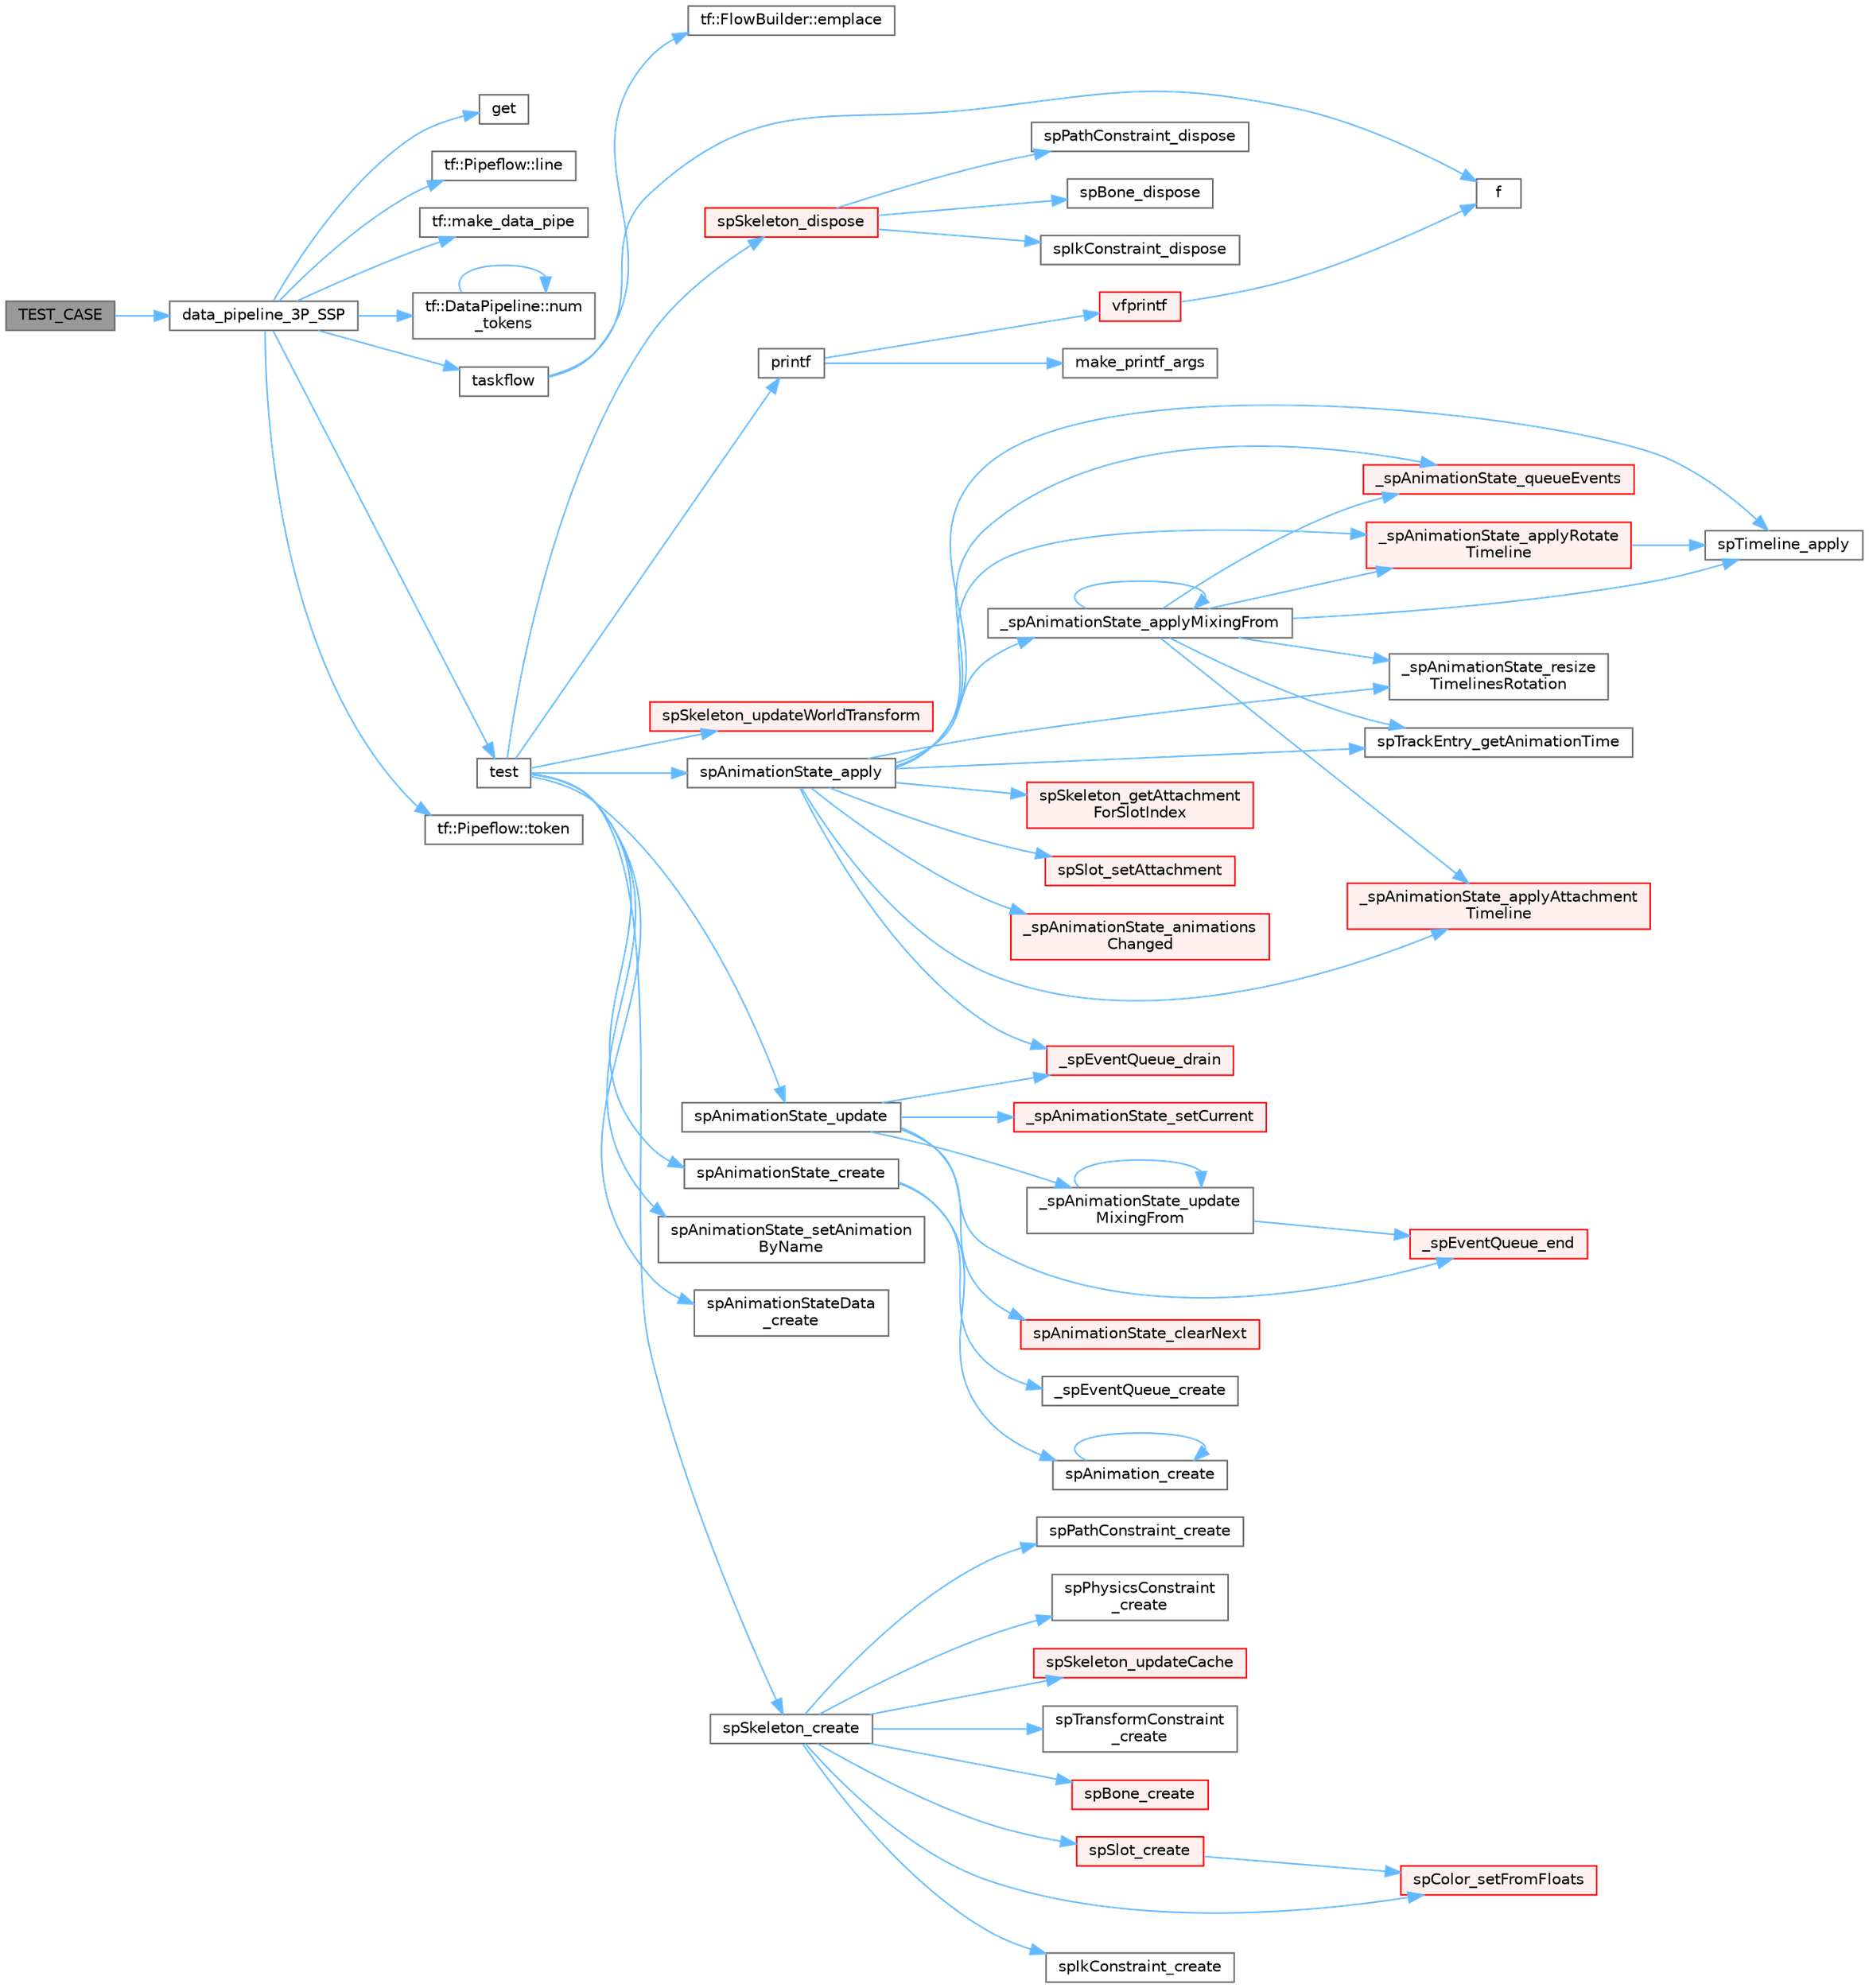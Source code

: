 digraph "TEST_CASE"
{
 // LATEX_PDF_SIZE
  bgcolor="transparent";
  edge [fontname=Helvetica,fontsize=10,labelfontname=Helvetica,labelfontsize=10];
  node [fontname=Helvetica,fontsize=10,shape=box,height=0.2,width=0.4];
  rankdir="LR";
  Node1 [id="Node000001",label="TEST_CASE",height=0.2,width=0.4,color="gray40", fillcolor="grey60", style="filled", fontcolor="black",tooltip=" "];
  Node1 -> Node2 [id="edge65_Node000001_Node000002",color="steelblue1",style="solid",tooltip=" "];
  Node2 [id="Node000002",label="data_pipeline_3P_SSP",height=0.2,width=0.4,color="grey40", fillcolor="white", style="filled",URL="$test__data__pipelines_8cpp.html#aecc143d414cee737f7f8efd80aa0154a",tooltip=" "];
  Node2 -> Node3 [id="edge66_Node000002_Node000003",color="steelblue1",style="solid",tooltip=" "];
  Node3 [id="Node000003",label="get",height=0.2,width=0.4,color="grey40", fillcolor="white", style="filled",URL="$stdlist__overload_8cpp.html#a120a90058439faee14791b33f94c0693",tooltip=" "];
  Node2 -> Node4 [id="edge67_Node000002_Node000004",color="steelblue1",style="solid",tooltip=" "];
  Node4 [id="Node000004",label="tf::Pipeflow::line",height=0.2,width=0.4,color="grey40", fillcolor="white", style="filled",URL="$classtf_1_1_pipeflow.html#afee054e6a99965d4b3e36ff903227e6c",tooltip="queries the line identifier of the present token"];
  Node2 -> Node5 [id="edge68_Node000002_Node000005",color="steelblue1",style="solid",tooltip=" "];
  Node5 [id="Node000005",label="tf::make_data_pipe",height=0.2,width=0.4,color="grey40", fillcolor="white", style="filled",URL="$namespacetf.html#a8975fa5762088789adb0b60f38208309",tooltip="function to construct a data pipe (tf::DataPipe)"];
  Node2 -> Node6 [id="edge69_Node000002_Node000006",color="steelblue1",style="solid",tooltip=" "];
  Node6 [id="Node000006",label="tf::DataPipeline::num\l_tokens",height=0.2,width=0.4,color="grey40", fillcolor="white", style="filled",URL="$classtf_1_1_data_pipeline.html#a2c208032313105d142e2c8cec650acfe",tooltip="queries the number of generated tokens in the pipeline"];
  Node6 -> Node6 [id="edge70_Node000006_Node000006",color="steelblue1",style="solid",tooltip=" "];
  Node2 -> Node7 [id="edge71_Node000002_Node000007",color="steelblue1",style="solid",tooltip=" "];
  Node7 [id="Node000007",label="taskflow",height=0.2,width=0.4,color="grey40", fillcolor="white", style="filled",URL="$sandbox_2jacobi_2taskflow_8cpp.html#a47af48e377b7c0ac855c12acd5b69b1e",tooltip=" "];
  Node7 -> Node8 [id="edge72_Node000007_Node000008",color="steelblue1",style="solid",tooltip=" "];
  Node8 [id="Node000008",label="tf::FlowBuilder::emplace",height=0.2,width=0.4,color="grey40", fillcolor="white", style="filled",URL="$classtf_1_1_flow_builder.html#a60d7a666cab71ecfa3010b2efb0d6b57",tooltip="creates a static task"];
  Node7 -> Node9 [id="edge73_Node000007_Node000009",color="steelblue1",style="solid",tooltip=" "];
  Node9 [id="Node000009",label="f",height=0.2,width=0.4,color="grey40", fillcolor="white", style="filled",URL="$cxx11__tensor__map_8cpp.html#a7f507fea02198f6cb81c86640c7b1a4e",tooltip=" "];
  Node2 -> Node10 [id="edge74_Node000002_Node000010",color="steelblue1",style="solid",tooltip=" "];
  Node10 [id="Node000010",label="test",height=0.2,width=0.4,color="grey40", fillcolor="white", style="filled",URL="$external_2spine-runtimes_2spine-sfml_2c_2example_2main_8cpp.html#aac5f14f710620d78720c06cd063ec0ca",tooltip=" "];
  Node10 -> Node11 [id="edge75_Node000010_Node000011",color="steelblue1",style="solid",tooltip=" "];
  Node11 [id="Node000011",label="printf",height=0.2,width=0.4,color="grey40", fillcolor="white", style="filled",URL="$printf_8h.html#aee3ed3a831f25f07e7be3919fff2203a",tooltip=" "];
  Node11 -> Node12 [id="edge76_Node000011_Node000012",color="steelblue1",style="solid",tooltip=" "];
  Node12 [id="Node000012",label="make_printf_args",height=0.2,width=0.4,color="grey40", fillcolor="white", style="filled",URL="$printf_8h.html#a27dcc0efcda04388971dbea3c875f122",tooltip=" "];
  Node11 -> Node13 [id="edge77_Node000011_Node000013",color="steelblue1",style="solid",tooltip=" "];
  Node13 [id="Node000013",label="vfprintf",height=0.2,width=0.4,color="red", fillcolor="#FFF0F0", style="filled",URL="$printf_8h.html#abb30aad964fc771fb52cf3ad88649df2",tooltip=" "];
  Node13 -> Node9 [id="edge78_Node000013_Node000009",color="steelblue1",style="solid",tooltip=" "];
  Node10 -> Node41 [id="edge79_Node000010_Node000041",color="steelblue1",style="solid",tooltip=" "];
  Node41 [id="Node000041",label="spAnimationState_apply",height=0.2,width=0.4,color="grey40", fillcolor="white", style="filled",URL="$_animation_state_8c.html#a121811397a5e69b5d84b141172a860ad",tooltip=" "];
  Node41 -> Node42 [id="edge80_Node000041_Node000042",color="steelblue1",style="solid",tooltip=" "];
  Node42 [id="Node000042",label="_spAnimationState_animations\lChanged",height=0.2,width=0.4,color="red", fillcolor="#FFF0F0", style="filled",URL="$_animation_state_8c.html#a2e9127da71404d2e7f6715635f59714d",tooltip=" "];
  Node41 -> Node48 [id="edge81_Node000041_Node000048",color="steelblue1",style="solid",tooltip=" "];
  Node48 [id="Node000048",label="_spAnimationState_applyAttachment\lTimeline",height=0.2,width=0.4,color="red", fillcolor="#FFF0F0", style="filled",URL="$_animation_state_8c.html#a552cd264b22c69404ce34e0e773bcaa7",tooltip=" "];
  Node41 -> Node55 [id="edge82_Node000041_Node000055",color="steelblue1",style="solid",tooltip=" "];
  Node55 [id="Node000055",label="_spAnimationState_applyMixingFrom",height=0.2,width=0.4,color="grey40", fillcolor="white", style="filled",URL="$_animation_state_8c.html#ad872d0ff5d38b3ad75d02684ee46e3ef",tooltip=" "];
  Node55 -> Node48 [id="edge83_Node000055_Node000048",color="steelblue1",style="solid",tooltip=" "];
  Node55 -> Node55 [id="edge84_Node000055_Node000055",color="steelblue1",style="solid",tooltip=" "];
  Node55 -> Node56 [id="edge85_Node000055_Node000056",color="steelblue1",style="solid",tooltip=" "];
  Node56 [id="Node000056",label="_spAnimationState_applyRotate\lTimeline",height=0.2,width=0.4,color="red", fillcolor="#FFF0F0", style="filled",URL="$_animation_state_8c.html#a807375db0ba9e1c5a66ba60c03967a16",tooltip=" "];
  Node56 -> Node59 [id="edge86_Node000056_Node000059",color="steelblue1",style="solid",tooltip=" "];
  Node59 [id="Node000059",label="spTimeline_apply",height=0.2,width=0.4,color="grey40", fillcolor="white", style="filled",URL="$_animation_8c.html#a8f8846b1f976e08e2825cd8f2e4fed2a",tooltip=" "];
  Node55 -> Node60 [id="edge87_Node000055_Node000060",color="steelblue1",style="solid",tooltip=" "];
  Node60 [id="Node000060",label="_spAnimationState_queueEvents",height=0.2,width=0.4,color="red", fillcolor="#FFF0F0", style="filled",URL="$_animation_state_8c.html#a03841b3426944328c63e8dc965e5d202",tooltip=" "];
  Node55 -> Node67 [id="edge88_Node000055_Node000067",color="steelblue1",style="solid",tooltip=" "];
  Node67 [id="Node000067",label="_spAnimationState_resize\lTimelinesRotation",height=0.2,width=0.4,color="grey40", fillcolor="white", style="filled",URL="$_animation_state_8c.html#a586eb5371b2ecd094a959fb59981c011",tooltip=" "];
  Node55 -> Node59 [id="edge89_Node000055_Node000059",color="steelblue1",style="solid",tooltip=" "];
  Node55 -> Node68 [id="edge90_Node000055_Node000068",color="steelblue1",style="solid",tooltip=" "];
  Node68 [id="Node000068",label="spTrackEntry_getAnimationTime",height=0.2,width=0.4,color="grey40", fillcolor="white", style="filled",URL="$_animation_state_8c.html#a16e885e6da856346be434e44d94fff4d",tooltip=" "];
  Node41 -> Node56 [id="edge91_Node000041_Node000056",color="steelblue1",style="solid",tooltip=" "];
  Node41 -> Node60 [id="edge92_Node000041_Node000060",color="steelblue1",style="solid",tooltip=" "];
  Node41 -> Node67 [id="edge93_Node000041_Node000067",color="steelblue1",style="solid",tooltip=" "];
  Node41 -> Node69 [id="edge94_Node000041_Node000069",color="steelblue1",style="solid",tooltip=" "];
  Node69 [id="Node000069",label="_spEventQueue_drain",height=0.2,width=0.4,color="red", fillcolor="#FFF0F0", style="filled",URL="$_animation_state_8c.html#a2bb362df65f36453467acd9b360c600d",tooltip=" "];
  Node41 -> Node50 [id="edge95_Node000041_Node000050",color="steelblue1",style="solid",tooltip=" "];
  Node50 [id="Node000050",label="spSkeleton_getAttachment\lForSlotIndex",height=0.2,width=0.4,color="red", fillcolor="#FFF0F0", style="filled",URL="$_skeleton_8c.html#af67b15fea85286452cf9d8741a17b0ed",tooltip=" "];
  Node41 -> Node52 [id="edge96_Node000041_Node000052",color="steelblue1",style="solid",tooltip=" "];
  Node52 [id="Node000052",label="spSlot_setAttachment",height=0.2,width=0.4,color="red", fillcolor="#FFF0F0", style="filled",URL="$_slot_8c.html#a56d5b092e9d5418595813cec61d447cc",tooltip=" "];
  Node41 -> Node59 [id="edge97_Node000041_Node000059",color="steelblue1",style="solid",tooltip=" "];
  Node41 -> Node68 [id="edge98_Node000041_Node000068",color="steelblue1",style="solid",tooltip=" "];
  Node10 -> Node72 [id="edge99_Node000010_Node000072",color="steelblue1",style="solid",tooltip=" "];
  Node72 [id="Node000072",label="spAnimationState_create",height=0.2,width=0.4,color="grey40", fillcolor="white", style="filled",URL="$_animation_state_8c.html#a87beba99c1cc332a37af3d16d15454fd",tooltip=" "];
  Node72 -> Node73 [id="edge100_Node000072_Node000073",color="steelblue1",style="solid",tooltip=" "];
  Node73 [id="Node000073",label="_spEventQueue_create",height=0.2,width=0.4,color="grey40", fillcolor="white", style="filled",URL="$_animation_state_8c.html#a88ef8a5fb0d701a8e462f6963f0592cd",tooltip=" "];
  Node72 -> Node74 [id="edge101_Node000072_Node000074",color="steelblue1",style="solid",tooltip=" "];
  Node74 [id="Node000074",label="spAnimation_create",height=0.2,width=0.4,color="grey40", fillcolor="white", style="filled",URL="$_animation_8c.html#a65727a6d5fed75b3c730b88337a91070",tooltip=" "];
  Node74 -> Node74 [id="edge102_Node000074_Node000074",color="steelblue1",style="solid",tooltip=" "];
  Node10 -> Node75 [id="edge103_Node000010_Node000075",color="steelblue1",style="solid",tooltip=" "];
  Node75 [id="Node000075",label="spAnimationState_setAnimation\lByName",height=0.2,width=0.4,color="grey40", fillcolor="white", style="filled",URL="$spine-c_2include_2spine_2_animation_state_8h.html#a886473af828c2ec1222f62ea8aa5e470",tooltip=" "];
  Node10 -> Node76 [id="edge104_Node000010_Node000076",color="steelblue1",style="solid",tooltip=" "];
  Node76 [id="Node000076",label="spAnimationState_update",height=0.2,width=0.4,color="grey40", fillcolor="white", style="filled",URL="$_animation_state_8c.html#a6e0eaef7d5f047204c709cee9f51ef08",tooltip=" "];
  Node76 -> Node77 [id="edge105_Node000076_Node000077",color="steelblue1",style="solid",tooltip=" "];
  Node77 [id="Node000077",label="_spAnimationState_setCurrent",height=0.2,width=0.4,color="red", fillcolor="#FFF0F0", style="filled",URL="$_animation_state_8c.html#a7fd9c2b5f1e4e7ad96f8483118220e53",tooltip=" "];
  Node76 -> Node81 [id="edge106_Node000076_Node000081",color="steelblue1",style="solid",tooltip=" "];
  Node81 [id="Node000081",label="_spAnimationState_update\lMixingFrom",height=0.2,width=0.4,color="grey40", fillcolor="white", style="filled",URL="$_animation_state_8c.html#a811bfe34d8d6ae14d016aba963f38a5f",tooltip=" "];
  Node81 -> Node81 [id="edge107_Node000081_Node000081",color="steelblue1",style="solid",tooltip=" "];
  Node81 -> Node82 [id="edge108_Node000081_Node000082",color="steelblue1",style="solid",tooltip=" "];
  Node82 [id="Node000082",label="_spEventQueue_end",height=0.2,width=0.4,color="red", fillcolor="#FFF0F0", style="filled",URL="$_animation_state_8c.html#ae86eaf55ad672f17dcb738d9481d7bb9",tooltip=" "];
  Node76 -> Node69 [id="edge109_Node000076_Node000069",color="steelblue1",style="solid",tooltip=" "];
  Node76 -> Node82 [id="edge110_Node000076_Node000082",color="steelblue1",style="solid",tooltip=" "];
  Node76 -> Node83 [id="edge111_Node000076_Node000083",color="steelblue1",style="solid",tooltip=" "];
  Node83 [id="Node000083",label="spAnimationState_clearNext",height=0.2,width=0.4,color="red", fillcolor="#FFF0F0", style="filled",URL="$_animation_state_8c.html#a1116b24b2fd4730966c0c1705f16a515",tooltip=" "];
  Node10 -> Node85 [id="edge112_Node000010_Node000085",color="steelblue1",style="solid",tooltip=" "];
  Node85 [id="Node000085",label="spAnimationStateData\l_create",height=0.2,width=0.4,color="grey40", fillcolor="white", style="filled",URL="$_animation_state_data_8c.html#a8c7606d99b6d3ca45a45f696191e184b",tooltip=" "];
  Node10 -> Node86 [id="edge113_Node000010_Node000086",color="steelblue1",style="solid",tooltip=" "];
  Node86 [id="Node000086",label="spSkeleton_create",height=0.2,width=0.4,color="grey40", fillcolor="white", style="filled",URL="$_skeleton_8c.html#adafc127ff4d17039cb355ad7941b4687",tooltip=" "];
  Node86 -> Node87 [id="edge114_Node000086_Node000087",color="steelblue1",style="solid",tooltip=" "];
  Node87 [id="Node000087",label="spBone_create",height=0.2,width=0.4,color="red", fillcolor="#FFF0F0", style="filled",URL="$_bone_8c.html#a672c3edad19d7bf482bf13e7f01ee97b",tooltip=" "];
  Node86 -> Node89 [id="edge115_Node000086_Node000089",color="steelblue1",style="solid",tooltip=" "];
  Node89 [id="Node000089",label="spColor_setFromFloats",height=0.2,width=0.4,color="red", fillcolor="#FFF0F0", style="filled",URL="$_color_8c.html#aef2bc0c9016302022f25c89ba5b36a2c",tooltip=" "];
  Node86 -> Node91 [id="edge116_Node000086_Node000091",color="steelblue1",style="solid",tooltip=" "];
  Node91 [id="Node000091",label="spIkConstraint_create",height=0.2,width=0.4,color="grey40", fillcolor="white", style="filled",URL="$spine-c_2include_2spine_2_ik_constraint_8h.html#adc550d0f541e94be4e2d44930dcc8b2e",tooltip=" "];
  Node86 -> Node92 [id="edge117_Node000086_Node000092",color="steelblue1",style="solid",tooltip=" "];
  Node92 [id="Node000092",label="spPathConstraint_create",height=0.2,width=0.4,color="grey40", fillcolor="white", style="filled",URL="$spine-c_2include_2spine_2_path_constraint_8h.html#adcee199676387bd744e4b147c99eb39b",tooltip=" "];
  Node86 -> Node93 [id="edge118_Node000086_Node000093",color="steelblue1",style="solid",tooltip=" "];
  Node93 [id="Node000093",label="spPhysicsConstraint\l_create",height=0.2,width=0.4,color="grey40", fillcolor="white", style="filled",URL="$_physics_constraint_8c.html#a32a2345e660c659a94668d1de4dba981",tooltip=" "];
  Node86 -> Node94 [id="edge119_Node000086_Node000094",color="steelblue1",style="solid",tooltip=" "];
  Node94 [id="Node000094",label="spSkeleton_updateCache",height=0.2,width=0.4,color="red", fillcolor="#FFF0F0", style="filled",URL="$_skeleton_8c.html#a62e01f12f86149c4fed351f27e022c76",tooltip=" "];
  Node86 -> Node104 [id="edge120_Node000086_Node000104",color="steelblue1",style="solid",tooltip=" "];
  Node104 [id="Node000104",label="spSlot_create",height=0.2,width=0.4,color="red", fillcolor="#FFF0F0", style="filled",URL="$_slot_8c.html#a425f2e6a489e790f26bda11dd18f3a4a",tooltip=" "];
  Node104 -> Node89 [id="edge121_Node000104_Node000089",color="steelblue1",style="solid",tooltip=" "];
  Node86 -> Node108 [id="edge122_Node000086_Node000108",color="steelblue1",style="solid",tooltip=" "];
  Node108 [id="Node000108",label="spTransformConstraint\l_create",height=0.2,width=0.4,color="grey40", fillcolor="white", style="filled",URL="$spine-c_2include_2spine_2_transform_constraint_8h.html#a2fc2c8fc06c7e11463e6a3acf202f353",tooltip=" "];
  Node10 -> Node109 [id="edge123_Node000010_Node000109",color="steelblue1",style="solid",tooltip=" "];
  Node109 [id="Node000109",label="spSkeleton_dispose",height=0.2,width=0.4,color="red", fillcolor="#FFF0F0", style="filled",URL="$_skeleton_8c.html#a77f856011e09776af5a8d8e45446bc72",tooltip=" "];
  Node109 -> Node110 [id="edge124_Node000109_Node000110",color="steelblue1",style="solid",tooltip=" "];
  Node110 [id="Node000110",label="spBone_dispose",height=0.2,width=0.4,color="grey40", fillcolor="white", style="filled",URL="$_bone_8c.html#ac9432169a9965bcbc2ee09fdd40ae4a2",tooltip=" "];
  Node109 -> Node111 [id="edge125_Node000109_Node000111",color="steelblue1",style="solid",tooltip=" "];
  Node111 [id="Node000111",label="spIkConstraint_dispose",height=0.2,width=0.4,color="grey40", fillcolor="white", style="filled",URL="$_ik_constraint_8c.html#ab562f2c38689e012955f64da69cbdd51",tooltip=" "];
  Node109 -> Node112 [id="edge126_Node000109_Node000112",color="steelblue1",style="solid",tooltip=" "];
  Node112 [id="Node000112",label="spPathConstraint_dispose",height=0.2,width=0.4,color="grey40", fillcolor="white", style="filled",URL="$_path_constraint_8c.html#a89a998f72f23fadea74c6cb7403d19a5",tooltip=" "];
  Node10 -> Node116 [id="edge127_Node000010_Node000116",color="steelblue1",style="solid",tooltip=" "];
  Node116 [id="Node000116",label="spSkeleton_updateWorldTransform",height=0.2,width=0.4,color="red", fillcolor="#FFF0F0", style="filled",URL="$_skeleton_8c.html#aacbe2c41263148e0b8e88724bd6e19a8",tooltip=" "];
  Node2 -> Node147 [id="edge128_Node000002_Node000147",color="steelblue1",style="solid",tooltip=" "];
  Node147 [id="Node000147",label="tf::Pipeflow::token",height=0.2,width=0.4,color="grey40", fillcolor="white", style="filled",URL="$classtf_1_1_pipeflow.html#a295e5d884665c076f4ef5d78139f7c51",tooltip="queries the token identifier"];
}
